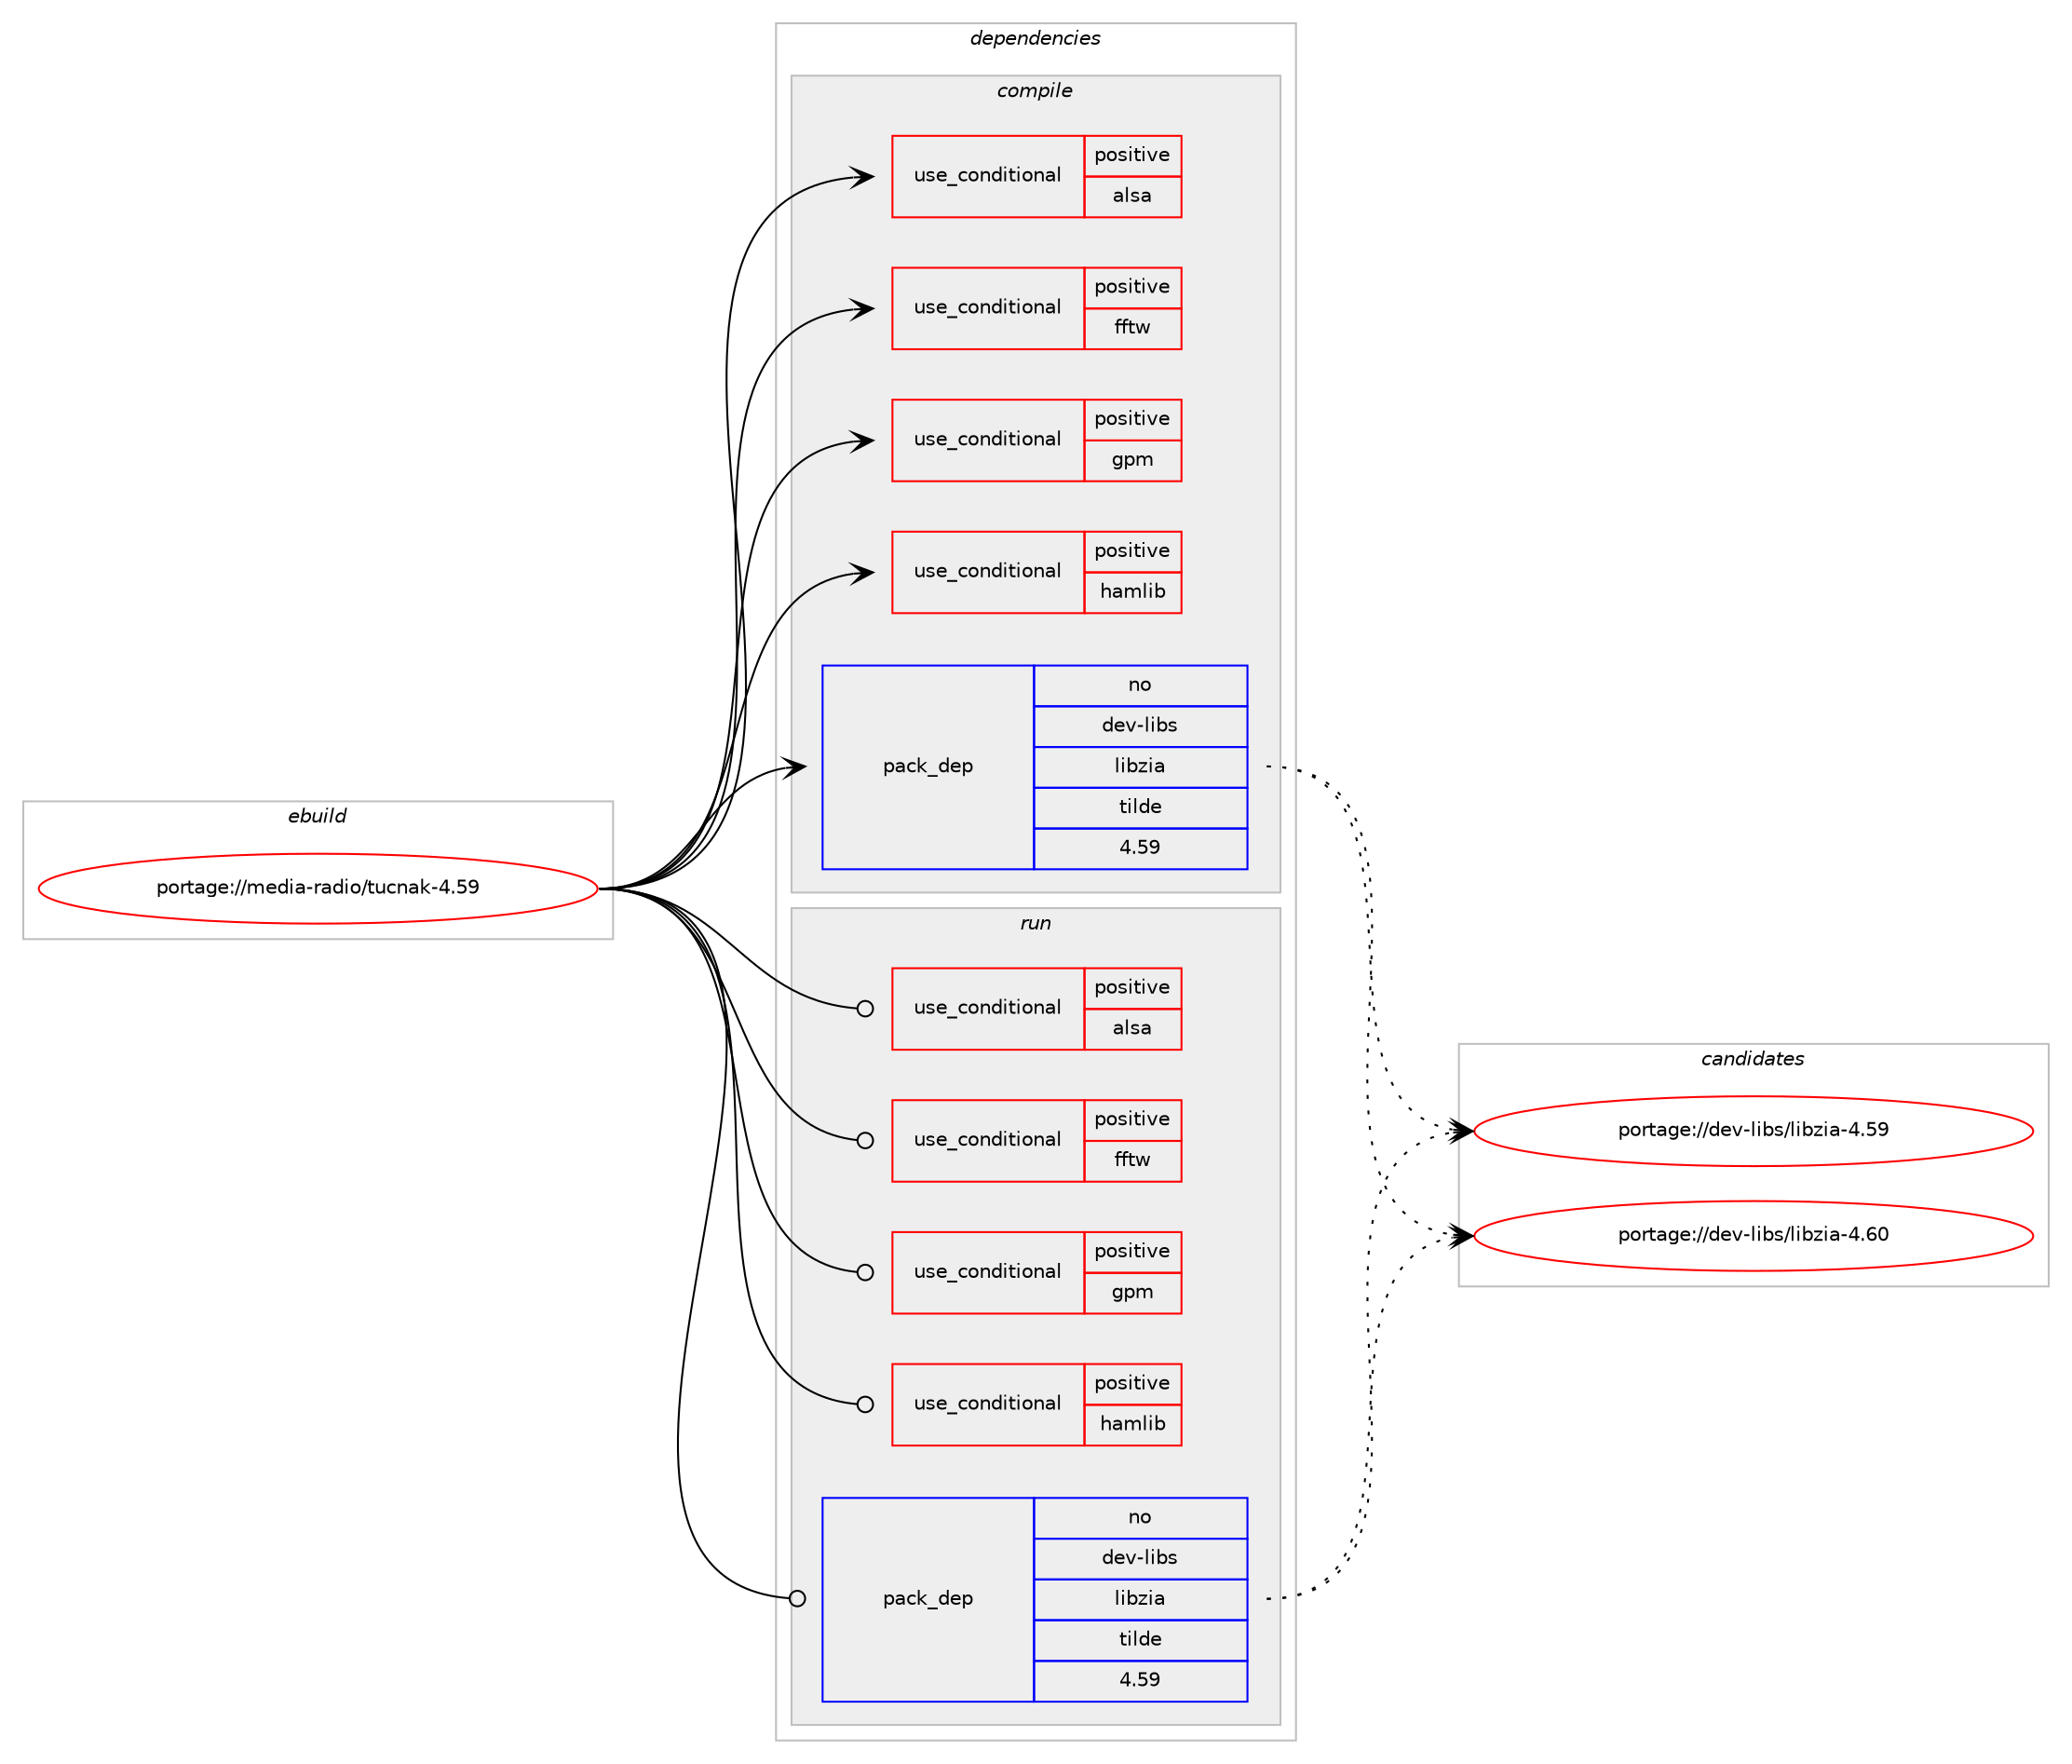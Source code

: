 digraph prolog {

# *************
# Graph options
# *************

newrank=true;
concentrate=true;
compound=true;
graph [rankdir=LR,fontname=Helvetica,fontsize=10,ranksep=1.5];#, ranksep=2.5, nodesep=0.2];
edge  [arrowhead=vee];
node  [fontname=Helvetica,fontsize=10];

# **********
# The ebuild
# **********

subgraph cluster_leftcol {
color=gray;
rank=same;
label=<<i>ebuild</i>>;
id [label="portage://media-radio/tucnak-4.59", color=red, width=4, href="../media-radio/tucnak-4.59.svg"];
}

# ****************
# The dependencies
# ****************

subgraph cluster_midcol {
color=gray;
label=<<i>dependencies</i>>;
subgraph cluster_compile {
fillcolor="#eeeeee";
style=filled;
label=<<i>compile</i>>;
subgraph cond76876 {
dependency161517 [label=<<TABLE BORDER="0" CELLBORDER="1" CELLSPACING="0" CELLPADDING="4"><TR><TD ROWSPAN="3" CELLPADDING="10">use_conditional</TD></TR><TR><TD>positive</TD></TR><TR><TD>alsa</TD></TR></TABLE>>, shape=none, color=red];
# *** BEGIN UNKNOWN DEPENDENCY TYPE (TODO) ***
# dependency161517 -> package_dependency(portage://media-radio/tucnak-4.59,install,no,media-libs,alsa-lib,none,[,,],[],[])
# *** END UNKNOWN DEPENDENCY TYPE (TODO) ***

}
id:e -> dependency161517:w [weight=20,style="solid",arrowhead="vee"];
subgraph cond76877 {
dependency161518 [label=<<TABLE BORDER="0" CELLBORDER="1" CELLSPACING="0" CELLPADDING="4"><TR><TD ROWSPAN="3" CELLPADDING="10">use_conditional</TD></TR><TR><TD>positive</TD></TR><TR><TD>fftw</TD></TR></TABLE>>, shape=none, color=red];
# *** BEGIN UNKNOWN DEPENDENCY TYPE (TODO) ***
# dependency161518 -> package_dependency(portage://media-radio/tucnak-4.59,install,no,sci-libs,fftw,none,[,,],[slot(3.0)],[])
# *** END UNKNOWN DEPENDENCY TYPE (TODO) ***

}
id:e -> dependency161518:w [weight=20,style="solid",arrowhead="vee"];
subgraph cond76878 {
dependency161519 [label=<<TABLE BORDER="0" CELLBORDER="1" CELLSPACING="0" CELLPADDING="4"><TR><TD ROWSPAN="3" CELLPADDING="10">use_conditional</TD></TR><TR><TD>positive</TD></TR><TR><TD>gpm</TD></TR></TABLE>>, shape=none, color=red];
# *** BEGIN UNKNOWN DEPENDENCY TYPE (TODO) ***
# dependency161519 -> package_dependency(portage://media-radio/tucnak-4.59,install,no,sys-libs,gpm,none,[,,],[],[])
# *** END UNKNOWN DEPENDENCY TYPE (TODO) ***

}
id:e -> dependency161519:w [weight=20,style="solid",arrowhead="vee"];
subgraph cond76879 {
dependency161520 [label=<<TABLE BORDER="0" CELLBORDER="1" CELLSPACING="0" CELLPADDING="4"><TR><TD ROWSPAN="3" CELLPADDING="10">use_conditional</TD></TR><TR><TD>positive</TD></TR><TR><TD>hamlib</TD></TR></TABLE>>, shape=none, color=red];
# *** BEGIN UNKNOWN DEPENDENCY TYPE (TODO) ***
# dependency161520 -> package_dependency(portage://media-radio/tucnak-4.59,install,no,media-libs,hamlib,none,[,,],any_same_slot,[])
# *** END UNKNOWN DEPENDENCY TYPE (TODO) ***

}
id:e -> dependency161520:w [weight=20,style="solid",arrowhead="vee"];
# *** BEGIN UNKNOWN DEPENDENCY TYPE (TODO) ***
# id -> package_dependency(portage://media-radio/tucnak-4.59,install,no,dev-libs,glib,none,[,,],[slot(2)],[])
# *** END UNKNOWN DEPENDENCY TYPE (TODO) ***

subgraph pack82273 {
dependency161521 [label=<<TABLE BORDER="0" CELLBORDER="1" CELLSPACING="0" CELLPADDING="4" WIDTH="220"><TR><TD ROWSPAN="6" CELLPADDING="30">pack_dep</TD></TR><TR><TD WIDTH="110">no</TD></TR><TR><TD>dev-libs</TD></TR><TR><TD>libzia</TD></TR><TR><TD>tilde</TD></TR><TR><TD>4.59</TD></TR></TABLE>>, shape=none, color=blue];
}
id:e -> dependency161521:w [weight=20,style="solid",arrowhead="vee"];
# *** BEGIN UNKNOWN DEPENDENCY TYPE (TODO) ***
# id -> package_dependency(portage://media-radio/tucnak-4.59,install,no,media-libs,libsdl2,none,[,,],[],[])
# *** END UNKNOWN DEPENDENCY TYPE (TODO) ***

# *** BEGIN UNKNOWN DEPENDENCY TYPE (TODO) ***
# id -> package_dependency(portage://media-radio/tucnak-4.59,install,no,media-libs,libsndfile,none,[,,],[],[])
# *** END UNKNOWN DEPENDENCY TYPE (TODO) ***

# *** BEGIN UNKNOWN DEPENDENCY TYPE (TODO) ***
# id -> package_dependency(portage://media-radio/tucnak-4.59,install,no,virtual,pkgconfig,none,[,,],[],[])
# *** END UNKNOWN DEPENDENCY TYPE (TODO) ***

}
subgraph cluster_compileandrun {
fillcolor="#eeeeee";
style=filled;
label=<<i>compile and run</i>>;
}
subgraph cluster_run {
fillcolor="#eeeeee";
style=filled;
label=<<i>run</i>>;
subgraph cond76880 {
dependency161522 [label=<<TABLE BORDER="0" CELLBORDER="1" CELLSPACING="0" CELLPADDING="4"><TR><TD ROWSPAN="3" CELLPADDING="10">use_conditional</TD></TR><TR><TD>positive</TD></TR><TR><TD>alsa</TD></TR></TABLE>>, shape=none, color=red];
# *** BEGIN UNKNOWN DEPENDENCY TYPE (TODO) ***
# dependency161522 -> package_dependency(portage://media-radio/tucnak-4.59,run,no,media-libs,alsa-lib,none,[,,],[],[])
# *** END UNKNOWN DEPENDENCY TYPE (TODO) ***

}
id:e -> dependency161522:w [weight=20,style="solid",arrowhead="odot"];
subgraph cond76881 {
dependency161523 [label=<<TABLE BORDER="0" CELLBORDER="1" CELLSPACING="0" CELLPADDING="4"><TR><TD ROWSPAN="3" CELLPADDING="10">use_conditional</TD></TR><TR><TD>positive</TD></TR><TR><TD>fftw</TD></TR></TABLE>>, shape=none, color=red];
# *** BEGIN UNKNOWN DEPENDENCY TYPE (TODO) ***
# dependency161523 -> package_dependency(portage://media-radio/tucnak-4.59,run,no,sci-libs,fftw,none,[,,],[slot(3.0)],[])
# *** END UNKNOWN DEPENDENCY TYPE (TODO) ***

}
id:e -> dependency161523:w [weight=20,style="solid",arrowhead="odot"];
subgraph cond76882 {
dependency161524 [label=<<TABLE BORDER="0" CELLBORDER="1" CELLSPACING="0" CELLPADDING="4"><TR><TD ROWSPAN="3" CELLPADDING="10">use_conditional</TD></TR><TR><TD>positive</TD></TR><TR><TD>gpm</TD></TR></TABLE>>, shape=none, color=red];
# *** BEGIN UNKNOWN DEPENDENCY TYPE (TODO) ***
# dependency161524 -> package_dependency(portage://media-radio/tucnak-4.59,run,no,sys-libs,gpm,none,[,,],[],[])
# *** END UNKNOWN DEPENDENCY TYPE (TODO) ***

}
id:e -> dependency161524:w [weight=20,style="solid",arrowhead="odot"];
subgraph cond76883 {
dependency161525 [label=<<TABLE BORDER="0" CELLBORDER="1" CELLSPACING="0" CELLPADDING="4"><TR><TD ROWSPAN="3" CELLPADDING="10">use_conditional</TD></TR><TR><TD>positive</TD></TR><TR><TD>hamlib</TD></TR></TABLE>>, shape=none, color=red];
# *** BEGIN UNKNOWN DEPENDENCY TYPE (TODO) ***
# dependency161525 -> package_dependency(portage://media-radio/tucnak-4.59,run,no,media-libs,hamlib,none,[,,],any_same_slot,[])
# *** END UNKNOWN DEPENDENCY TYPE (TODO) ***

}
id:e -> dependency161525:w [weight=20,style="solid",arrowhead="odot"];
# *** BEGIN UNKNOWN DEPENDENCY TYPE (TODO) ***
# id -> package_dependency(portage://media-radio/tucnak-4.59,run,no,dev-libs,glib,none,[,,],[slot(2)],[])
# *** END UNKNOWN DEPENDENCY TYPE (TODO) ***

subgraph pack82274 {
dependency161526 [label=<<TABLE BORDER="0" CELLBORDER="1" CELLSPACING="0" CELLPADDING="4" WIDTH="220"><TR><TD ROWSPAN="6" CELLPADDING="30">pack_dep</TD></TR><TR><TD WIDTH="110">no</TD></TR><TR><TD>dev-libs</TD></TR><TR><TD>libzia</TD></TR><TR><TD>tilde</TD></TR><TR><TD>4.59</TD></TR></TABLE>>, shape=none, color=blue];
}
id:e -> dependency161526:w [weight=20,style="solid",arrowhead="odot"];
# *** BEGIN UNKNOWN DEPENDENCY TYPE (TODO) ***
# id -> package_dependency(portage://media-radio/tucnak-4.59,run,no,media-libs,libsdl2,none,[,,],[],[])
# *** END UNKNOWN DEPENDENCY TYPE (TODO) ***

# *** BEGIN UNKNOWN DEPENDENCY TYPE (TODO) ***
# id -> package_dependency(portage://media-radio/tucnak-4.59,run,no,media-libs,libsndfile,none,[,,],[],[])
# *** END UNKNOWN DEPENDENCY TYPE (TODO) ***

}
}

# **************
# The candidates
# **************

subgraph cluster_choices {
rank=same;
color=gray;
label=<<i>candidates</i>>;

subgraph choice82273 {
color=black;
nodesep=1;
choice10010111845108105981154710810598122105974552465357 [label="portage://dev-libs/libzia-4.59", color=red, width=4,href="../dev-libs/libzia-4.59.svg"];
choice10010111845108105981154710810598122105974552465448 [label="portage://dev-libs/libzia-4.60", color=red, width=4,href="../dev-libs/libzia-4.60.svg"];
dependency161521:e -> choice10010111845108105981154710810598122105974552465357:w [style=dotted,weight="100"];
dependency161521:e -> choice10010111845108105981154710810598122105974552465448:w [style=dotted,weight="100"];
}
subgraph choice82274 {
color=black;
nodesep=1;
choice10010111845108105981154710810598122105974552465357 [label="portage://dev-libs/libzia-4.59", color=red, width=4,href="../dev-libs/libzia-4.59.svg"];
choice10010111845108105981154710810598122105974552465448 [label="portage://dev-libs/libzia-4.60", color=red, width=4,href="../dev-libs/libzia-4.60.svg"];
dependency161526:e -> choice10010111845108105981154710810598122105974552465357:w [style=dotted,weight="100"];
dependency161526:e -> choice10010111845108105981154710810598122105974552465448:w [style=dotted,weight="100"];
}
}

}
